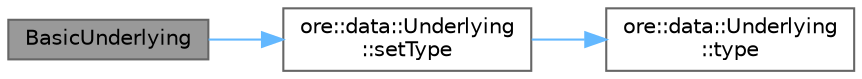 digraph "BasicUnderlying"
{
 // INTERACTIVE_SVG=YES
 // LATEX_PDF_SIZE
  bgcolor="transparent";
  edge [fontname=Helvetica,fontsize=10,labelfontname=Helvetica,labelfontsize=10];
  node [fontname=Helvetica,fontsize=10,shape=box,height=0.2,width=0.4];
  rankdir="LR";
  Node1 [label="BasicUnderlying",height=0.2,width=0.4,color="gray40", fillcolor="grey60", style="filled", fontcolor="black",tooltip="Default Constructor."];
  Node1 -> Node2 [color="steelblue1",style="solid"];
  Node2 [label="ore::data::Underlying\l::setType",height=0.2,width=0.4,color="grey40", fillcolor="white", style="filled",URL="$classore_1_1data_1_1_underlying.html#aafc7b3e0e653e15f2434a4e7d15cc7cf",tooltip=" "];
  Node2 -> Node3 [color="steelblue1",style="solid"];
  Node3 [label="ore::data::Underlying\l::type",height=0.2,width=0.4,color="grey40", fillcolor="white", style="filled",URL="$classore_1_1data_1_1_underlying.html#a4acb75b8abcd83a41915c116edbd003c",tooltip=" "];
}
